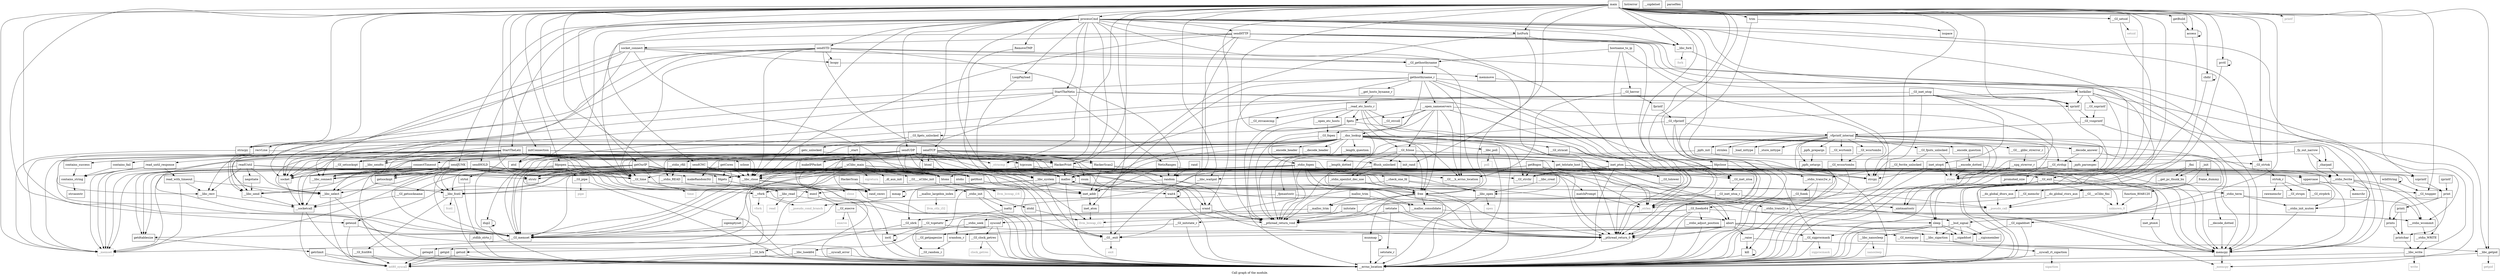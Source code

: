 digraph "Call graph of the module." {
  label="Call graph of the module.";
  node [shape=record];

  Node_matchPrompt [label="{matchPrompt}"];
  Node_HackerScan2 [label="{HackerScan2}"];
  Node_sendSTD [label="{sendSTD}"];
  Node_htons [label="{htons}"];
  Node_htonl [label="{htonl}"];
  Node___GI_sigprocmask [label="{__GI_sigprocmask}"];
  Node_getdtablesize [label="{getdtablesize}"];
  Node_contains_string [label="{contains_string}"];
  Node___vfork [label="{__vfork}"];
  Node_NetisRanges [label="{NetisRanges}"];
  Node___GI_setsid [label="{__GI_setsid}"];
  Node_StartTheLelz [label="{StartTheLelz}"];
  Node_StartTheNetis [label="{StartTheNetis}"];
  Node_LoopPayload [label="{LoopPayload}"];
  Node_botkiller [label="{botkiller}"];
  Node_RemoveTMP [label="{RemoveTMP}"];
  Node___libc_fcntl [label="{__libc_fcntl}"];
  Node_geteuid [label="{geteuid}"];
  Node_sendUDP [label="{sendUDP}"];
  Node_HackerScan [label="{HackerScan}"];
  Node_csum [label="{csum}"];
  Node_tcpcsum [label="{tcpcsum}"];
  Node_socket_connect [label="{socket_connect}"];
  Node___GI_fcntl64 [label="{__GI_fcntl64}"];
  Node___libc_getpid [label="{__libc_getpid}"];
  Node_getrlimit [label="{getrlimit}"];
  Node_sendCNC [label="{sendCNC}"];
  Node_ioctl [label="{ioctl}"];
  Node_sendTCP [label="{sendTCP}"];
  Node___GI__exit [label="{__GI__exit}"];
  Node_makeIPPacket [label="{makeIPPacket}"];
  Node_sclose [label="{sclose}"];
  Node_get_telstate_host [label="{get_telstate_host}"];
  Node_access [label="{access}"];
  Node_kill [label="{kill}"];
  Node_sendJUNK [label="{sendJUNK}"];
  Node_read_until_response [label="{read_until_response}"];
  Node_chdir [label="{chdir}"];
  Node_contains_fail [label="{contains_fail}"];
  Node___libc_close [label="{__libc_close}"];
  Node_sendHTTP [label="{sendHTTP}"];
  Node___libc_open [label="{__libc_open}"];
  Node_sendHOLD [label="{sendHOLD}"];
  Node___libc_creat [label="{__libc_creat}"];
  Node___libc_waitpid [label="{__libc_waitpid}"];
  Node___GI_pipe [label="{__GI_pipe}"];
  Node_processCmd [label="{processCmd}"];
  Node_initConnection [label="{initConnection}"];
  Node_prctl [label="{prctl}"];
  Node_getOurIP [label="{getOurIP}"];
  Node_getBuild [label="{getBuild}"];
  Node_read_with_timeout [label="{read_with_timeout}"];
  Node_contains_success [label="{contains_success}"];
  Node___libc_select [label="{__libc_select}"];
  Node___GI_time [label="{__GI_time}"];
  Node_dup2 [label="{dup2}"];
  Node___libc_fork [label="{__libc_fork}"];
  Node___libc_read [label="{__libc_read}"];
  Node___decode_dotted [label="{__decode_dotted}"];
  Node___length_dotted [label="{__length_dotted}"];
  Node_hstrerror [label="{hstrerror}"];
  Node___GI_herror [label="{__GI_herror}"];
  Node___GI_inet_ntoa_r [label="{__GI_inet_ntoa_r}"];
  Node___GI_inet_ntoa [label="{__GI_inet_ntoa}"];
  Node_inet_addr [label="{inet_addr}"];
  Node___GI_gethostbyname [label="{__GI_gethostbyname}"];
  Node_gethostbyname_r [label="{gethostbyname_r}"];
  Node___libc_connect [label="{__libc_connect}"];
  Node___GI_getsockname [label="{__GI_getsockname}"];
  Node_getsockopt [label="{getsockopt}"];
  Node___libc_recv [label="{__libc_recv}"];
  Node___libc_send [label="{__libc_send}"];
  Node___libc_sendto [label="{__libc_sendto}"];
  Node___GI_setsockopt [label="{__GI_setsockopt}"];
  Node_socket [label="{socket}"];
  Node___GI_sigaddset [label="{__GI_sigaddset}"];
  Node_sigemptyset [label="{sigemptyset}"];
  Node___bsd_signal [label="{__bsd_signal}"];
  Node___sigismember [label="{__sigismember}"];
  Node___sigaddset [label="{__sigaddset}"];
  Node___sigdelset [label="{__sigdelset}"];
  Node___malloc_largebin_index [label="{__malloc_largebin_index}"];
  Node_malloc [label="{malloc}"];
  Node___malloc_trim [label="{__malloc_trim}"];
  Node___malloc_consolidate [label="{__malloc_consolidate}"];
  Node_free [label="{free}"];
  Node_malloc_trim [label="{malloc_trim}"];
  Node_abort [label="{abort}"];
  Node_rand [label="{rand}"];
  Node_random [label="{random}"];
  Node_setstate [label="{setstate}"];
  Node_initstate [label="{initstate}"];
  Node_srand [label="{srand}"];
  Node_setstate_r [label="{setstate_r}"];
  Node___GI_random_r [label="{__GI_random_r}"];
  Node_srandom_r [label="{srandom_r}"];
  Node___GI_initstate_r [label="{__GI_initstate_r}"];
  Node___libc_system [label="{__libc_system}"];
  Node_atol [label="{atol}"];
  Node_strtol [label="{strtol}"];
  Node__stdlib_strto_l [label="{_stdlib_strto_l}"];
  Node___GI_exit [label="{__GI_exit}"];
  Node_execl [label="{execl}"];
  Node_sleep [label="{sleep}"];
  Node_sysconf [label="{sysconf}"];
  Node___GI___uClibc_fini [label="{__GI___uClibc_fini}"];
  Node___pthread_return_0 [label="{__pthread_return_0}"];
  Node___pthread_return_void [label="{__pthread_return_void}"];
  Node___check_one_fd [label="{__check_one_fd}"];
  Node___GI___uClibc_init [label="{__GI___uClibc_init}"];
  Node___uClibc_main [label="{__uClibc_main}"];
  Node___libc_sigaction [label="{__libc_sigaction}"];
  Node___syscall_error [label="{__syscall_error}"];
  Node_mmap [label="{mmap}"];
  Node_isspace [label="{isspace}"];
  Node___GI_toupper [label="{__GI_toupper}"];
  Node___errno_location [label="{__errno_location}"];
  Node_printf [color="gray50", fontcolor="gray50", label="{printf}"];
  Node___GI_snprintf [label="{__GI_snprintf}"];
  Node_sprintf [label="{sprintf}"];
  Node___GI_vsnprintf [label="{__GI_vsnprintf}"];
  Node__stdio_init [label="{_stdio_init}"];
  Node___stdio_init_mutex [label="{__stdio_init_mutex}"];
  Node__stdio_term [label="{_stdio_term}"];
  Node___stdio_wcommit [label="{__stdio_wcommit}"];
  Node___GI_vfprintf [label="{__GI_vfprintf}"];
  Node__charpad [label="{_charpad}"];
  Node__fp_out_narrow [label="{_fp_out_narrow}"];
  Node__vfprintf_internal [label="{_vfprintf_internal}"];
  Node__ppfs_init [label="{_ppfs_init}"];
  Node__ppfs_prepargs [label="{_ppfs_prepargs}"];
  Node__ppfs_setargs [label="{_ppfs_setargs}"];
  Node__promoted_size [label="{_promoted_size}"];
  Node__ppfs_parsespec [label="{_ppfs_parsespec}"];
  Node___GI_fputs_unlocked [label="{__GI_fputs_unlocked}"];
  Node___GI_fwrite_unlocked [label="{__GI_fwrite_unlocked}"];
  Node_memcpy [label="{memcpy}"];
  Node___GI_memset [label="{__GI_memset}"];
  Node___GI_strchr [label="{__GI_strchr}"];
  Node_strcpy [label="{strcpy}"];
  Node_strlen [color="gray50", fontcolor="gray50", label="{strlen}"];
  Node_strncpy [label="{strncpy}"];
  Node_strnlen [label="{strnlen}"];
  Node_strstr [label="{strstr}"];
  Node___GI___glibc_strerror_r [label="{__GI___glibc_strerror_r}"];
  Node___xpg_strerror_r [label="{__xpg_strerror_r}"];
  Node_bcopy [label="{bcopy}"];
  Node_strcasestr [label="{strcasestr}"];
  Node___GI_strtok [label="{__GI_strtok}"];
  Node_isatty [label="{isatty}"];
  Node___GI_tcgetattr [label="{__GI_tcgetattr}"];
  Node_ntohs [label="{ntohs}"];
  Node_ntohl [label="{ntohl}"];
  Node___decode_answer [label="{__decode_answer}"];
  Node___open_etc_hosts [label="{__open_etc_hosts}"];
  Node___read_etc_hosts_r [label="{__read_etc_hosts_r}"];
  Node___libc_lseek64 [label="{__libc_lseek64}"];
  Node___GI_tolower [label="{__GI_tolower}"];
  Node_getc_unlocked [label="{getc_unlocked}"];
  Node___GI_strcasecmp [label="{__GI_strcasecmp}"];
  Node___encode_dotted [label="{__encode_dotted}"];
  Node___stdio_READ [label="{__stdio_READ}"];
  Node___stdio_rfill [label="{__stdio_rfill}"];
  Node___stdio_trans2r_o [label="{__stdio_trans2r_o}"];
  Node___do_global_ctors_aux [label="{__do_global_ctors_aux}"];
  Node__fini [label="{_fini}"];
  Node_llvm_ctlz_i32 [color="gray50", fontcolor="gray50", label="{llvm_ctlz_i32}"];
  Node_llvm_bswap_i32 [color="gray50", fontcolor="gray50", label="{llvm_bswap_i32}"];
  Node__strlen [color="gray50", fontcolor="gray50", label="{_strlen}"];
  Node__memset [color="gray50", fontcolor="gray50", label="{_memset}"];
  Node__memcpy [color="gray50", fontcolor="gray50", label="{_memcpy}"];
  Node__strncmp [color="gray50", fontcolor="gray50", label="{_strncmp}"];
  Node_llvm_bswap_i16 [color="gray50", fontcolor="gray50", label="{llvm_bswap_i16}"];
  Node_unknown_0 [color="gray50", fontcolor="gray50", label="{unknown_0}"];
  Node_vfork [color="gray50", fontcolor="gray50", label="{vfork}"];
  Node_fcntl [color="gray50", fontcolor="gray50", label="{fcntl}"];
  Node_int80_syscall [color="gray50", fontcolor="gray50", label="{int80_syscall}"];
  Node_exit [color="gray50", fontcolor="gray50", label="{exit}"];
  Node_close [color="gray50", fontcolor="gray50", label="{close}"];
  Node_fork [color="gray50", fontcolor="gray50", label="{fork}"];
  Node_getpid [color="gray50", fontcolor="gray50", label="{getpid}"];
  Node_open [color="gray50", fontcolor="gray50", label="{open}"];
  Node_pipe [color="gray50", fontcolor="gray50", label="{pipe}"];
  Node_read [color="gray50", fontcolor="gray50", label="{read}"];
  Node_setsid [color="gray50", fontcolor="gray50", label="{setsid}"];
  Node_sigprocmask [color="gray50", fontcolor="gray50", label="{sigprocmask}"];
  Node_time [color="gray50", fontcolor="gray50", label="{time}"];
  Node_write [color="gray50", fontcolor="gray50", label="{write}"];
  Node_sigreturn [color="gray50", fontcolor="gray50", label="{sigreturn}"];
  Node_sigaction [color="gray50", fontcolor="gray50", label="{sigaction}"];
  Node_clock_getres [color="gray50", fontcolor="gray50", label="{clock_getres}"];
  Node_execve [color="gray50", fontcolor="gray50", label="{execve}"];
  Node_nanosleep [color="gray50", fontcolor="gray50", label="{nanosleep}"];
  Node_poll [color="gray50", fontcolor="gray50", label="{poll}"];
  Node___socketcall [label="{__socketcall}"];
  Node___syscall_rt_sigaction [label="{__syscall_rt_sigaction}"];
  Node___GI_clock_getres [label="{__GI_clock_getres}"];
  Node___GI_execve [label="{__GI_execve}"];
  Node_getegid [label="{getegid}"];
  Node_getgid [label="{getgid}"];
  Node___GI_getpagesize [label="{__GI_getpagesize}"];
  Node_getuid [label="{getuid}"];
  Node_munmap [label="{munmap}"];
  Node___libc_nanosleep [label="{__libc_nanosleep}"];
  Node___GI_sbrk [label="{__GI_sbrk}"];
  Node_wait4 [label="{wait4}"];
  Node___GI___h_errno_location [label="{__GI___h_errno_location}"];
  Node___GI_wcrtomb [label="{__GI_wcrtomb}"];
  Node___GI_wcsrtombs [label="{__GI_wcsrtombs}"];
  Node___GI_wcsnrtombs [label="{__GI_wcsnrtombs}"];
  Node_fprintf [label="{fprintf}"];
  Node___stdio_WRITE [label="{__stdio_WRITE}"];
  Node___stdio_fwrite [label="{__stdio_fwrite}"];
  Node___stdio_trans2w_o [label="{__stdio_trans2w_o}"];
  Node__load_inttype [label="{_load_inttype}"];
  Node__store_inttype [label="{_store_inttype}"];
  Node__uintmaxtostr [label="{_uintmaxtostr}"];
  Node__fpmaxtostr [label="{_fpmaxtostr}"];
  Node___GI_memchr [label="{__GI_memchr}"];
  Node_memmove [label="{memmove}"];
  Node___GI_mempcpy [label="{__GI_mempcpy}"];
  Node_memrchr [label="{memrchr}"];
  Node_strtok_r [label="{strtok_r}"];
  Node___GI_strpbrk [label="{__GI_strpbrk}"];
  Node_inet_aton [label="{inet_aton}"];
  Node___dns_lookup [label="{__dns_lookup}"];
  Node___open_nameservers [label="{__open_nameservers}"];
  Node___get_hosts_byname_r [label="{__get_hosts_byname_r}"];
  Node___raise [label="{__raise}"];
  Node__dl_aux_init [label="{_dl_aux_init}"];
  Node___GI_brk [label="{__GI_brk}"];
  Node___libc_poll [label="{__libc_poll}"];
  Node___GI_fclose [label="{__GI_fclose}"];
  Node___GI_fopen [label="{__GI_fopen}"];
  Node___GI_fseek [label="{__GI_fseek}"];
  Node___GI_fseeko64 [label="{__GI_fseeko64}"];
  Node___stdio_adjust_position [label="{__stdio_adjust_position}"];
  Node__stdio_fopen [label="{_stdio_fopen}"];
  Node___stdio_seek [label="{__stdio_seek}"];
  Node_fgets [label="{fgets}"];
  Node__stdio_openlist_dec_use [label="{_stdio_openlist_dec_use}"];
  Node_fflush_unlocked [label="{fflush_unlocked}"];
  Node___GI_fgets_unlocked [label="{__GI_fgets_unlocked}"];
  Node___GI_strcoll [label="{__GI_strcoll}"];
  Node___GI_strncat [label="{__GI_strncat}"];
  Node_rawmemchr [label="{rawmemchr}"];
  Node___GI_strspn [label="{__GI_strspn}"];
  Node___GI_strdup [label="{__GI_strdup}"];
  Node_inet_pton4 [label="{inet_pton4}"];
  Node_inet_pton [label="{inet_pton}"];
  Node_inet_ntop4 [label="{inet_ntop4}"];
  Node___GI_inet_ntop [label="{__GI_inet_ntop}"];
  Node___encode_header [label="{__encode_header}"];
  Node___decode_header [label="{__decode_header}"];
  Node___encode_question [label="{__encode_question}"];
  Node___length_question [label="{__length_question}"];
  Node_main [label="{main}"];
  Node___libc_write [label="{__libc_write}"];
  Node___pseudo_call [color="gray50", fontcolor="gray50", label="{__pseudo_call}"];
  Node___pseudo_cond_branch [color="gray50", fontcolor="gray50", label="{__pseudo_cond_branch}"];
  Node__init [label="{_init}"];
  Node___get_pc_thunk_bx [label="{__get_pc_thunk_bx}"];
  Node___do_global_dtors_aux [label="{__do_global_dtors_aux}"];
  Node_frame_dummy [label="{frame_dummy}"];
  Node_function_8048120 [label="{function_8048120}"];
  Node__start [label="{_start}"];
  Node_init_rand [label="{init_rand}"];
  Node_rand_cmwc [label="{rand_cmwc}"];
  Node_trim [label="{trim}"];
  Node_printchar [label="{printchar}"];
  Node_prints [label="{prints}"];
  Node_readUntil [label="{readUntil}"];
  Node_printi [label="{printi}"];
  Node_print [label="{print}"];
  Node_zprintf [label="{zprintf}"];
  Node_szprintf [label="{szprintf}"];
  Node_HackerPrint [label="{HackerPrint}"];
  Node_fdpopen [label="{fdpopen}"];
  Node_fdpclose [label="{fdpclose}"];
  Node_fdgets [label="{fdgets}"];
  Node_parseHex [label="{parseHex}"];
  Node_wildString [label="{wildString}"];
  Node_getHost [label="{getHost}"];
  Node_uppercase [label="{uppercase}"];
  Node_getBogos [label="{getBogos}"];
  Node_getCores [label="{getCores}"];
  Node_makeRandomStr [label="{makeRandomStr}"];
  Node_recvLine [label="{recvLine}"];
  Node_hostname_to_ip [label="{hostname_to_ip}"];
  Node_connectTimeout [label="{connectTimeout}"];
  Node_listFork [label="{listFork}"];
  Node_negotiate [label="{negotiate}"];
  Node_matchPrompt -> Node__strlen;
  Node_HackerScan2 -> Node_inet_addr;
  Node_HackerScan2 -> Node_random;
  Node_HackerScan2 -> Node_szprintf;
  Node_sendSTD -> Node___GI__exit;
  Node_sendSTD -> Node___libc_close;
  Node_sendSTD -> Node___GI_time;
  Node_sendSTD -> Node___GI_gethostbyname;
  Node_sendSTD -> Node___libc_connect;
  Node_sendSTD -> Node___libc_send;
  Node_sendSTD -> Node_socket;
  Node_sendSTD -> Node_random;
  Node_sendSTD -> Node_memcpy;
  Node_sendSTD -> Node_bcopy;
  Node_htons -> Node_llvm_bswap_i16;
  Node_htonl -> Node_llvm_bswap_i32;
  Node___GI_sigprocmask -> Node___errno_location;
  Node___GI_sigprocmask -> Node_sigprocmask;
  Node_getdtablesize -> Node_getrlimit;
  Node_contains_string -> Node_strcasestr;
  Node___vfork -> Node_vfork;
  Node___vfork -> Node___pseudo_cond_branch;
  Node_NetisRanges -> Node_inet_addr;
  Node_NetisRanges -> Node_random;
  Node_NetisRanges -> Node_szprintf;
  Node___GI_setsid -> Node___errno_location;
  Node___GI_setsid -> Node_setsid;
  Node_StartTheLelz -> Node_HackerScan2;
  Node_StartTheLelz -> Node_htons;
  Node_StartTheLelz -> Node___libc_fcntl;
  Node_StartTheLelz -> Node_sclose;
  Node_StartTheLelz -> Node_get_telstate_host;
  Node_StartTheLelz -> Node_read_until_response;
  Node_StartTheLelz -> Node_contains_fail;
  Node_StartTheLelz -> Node_contains_success;
  Node_StartTheLelz -> Node___libc_select;
  Node_StartTheLelz -> Node___GI_time;
  Node_StartTheLelz -> Node___libc_connect;
  Node_StartTheLelz -> Node_getsockopt;
  Node_StartTheLelz -> Node___libc_send;
  Node_StartTheLelz -> Node_socket;
  Node_StartTheLelz -> Node_malloc;
  Node_StartTheLelz -> Node_srand;
  Node_StartTheLelz -> Node___errno_location;
  Node_StartTheLelz -> Node___GI_memset;
  Node_StartTheLelz -> Node__strlen;
  Node_StartTheLelz -> Node__memset;
  Node_StartTheLelz -> Node_rand_cmwc;
  Node_StartTheLelz -> Node_HackerPrint;
  Node_StartTheNetis -> Node_htons;
  Node_StartTheNetis -> Node_NetisRanges;
  Node_StartTheNetis -> Node___libc_sendto;
  Node_StartTheNetis -> Node_socket;
  Node_StartTheNetis -> Node_sprintf;
  Node_StartTheNetis -> Node__strlen;
  Node_LoopPayload -> Node___libc_system;
  Node_botkiller -> Node___libc_system;
  Node_botkiller -> Node_sleep;
  Node_botkiller -> Node___GI_snprintf;
  Node_botkiller -> Node_sprintf;
  Node_botkiller -> Node_memcpy;
  Node_botkiller -> Node___GI_memset;
  Node_botkiller -> Node__memcpy;
  Node_RemoveTMP -> Node___libc_system;
  Node___libc_fcntl -> Node___GI_fcntl64;
  Node___libc_fcntl -> Node___errno_location;
  Node___libc_fcntl -> Node_fcntl;
  Node_geteuid -> Node___errno_location;
  Node_geteuid -> Node_int80_syscall;
  Node_sendUDP -> Node_HackerScan2;
  Node_sendUDP -> Node_htons;
  Node_sendUDP -> Node_htonl;
  Node_sendUDP -> Node_csum;
  Node_sendUDP -> Node_makeIPPacket;
  Node_sendUDP -> Node___GI_time;
  Node_sendUDP -> Node___libc_sendto;
  Node_sendUDP -> Node___GI_setsockopt;
  Node_sendUDP -> Node_socket;
  Node_sendUDP -> Node_malloc;
  Node_sendUDP -> Node_random;
  Node_sendUDP -> Node_srand;
  Node_sendUDP -> Node__memset;
  Node_sendUDP -> Node_init_rand;
  Node_sendUDP -> Node_rand_cmwc;
  Node_sendUDP -> Node_HackerPrint;
  Node_sendUDP -> Node_getHost;
  Node_sendUDP -> Node_makeRandomStr;
  Node_HackerScan -> Node_ntohl;
  Node_HackerScan -> Node_rand_cmwc;
  Node_tcpcsum -> Node_htons;
  Node_tcpcsum -> Node_csum;
  Node_tcpcsum -> Node_malloc;
  Node_tcpcsum -> Node_free;
  Node_socket_connect -> Node_htons;
  Node_socket_connect -> Node___GI_gethostbyname;
  Node_socket_connect -> Node___libc_connect;
  Node_socket_connect -> Node___GI_setsockopt;
  Node_socket_connect -> Node_socket;
  Node_socket_connect -> Node_bcopy;
  Node___GI_fcntl64 -> Node___errno_location;
  Node___GI_fcntl64 -> Node_int80_syscall;
  Node___libc_getpid -> Node___errno_location;
  Node___libc_getpid -> Node_getpid;
  Node_getrlimit -> Node___errno_location;
  Node_getrlimit -> Node_int80_syscall;
  Node_sendCNC -> Node_htons;
  Node_sendCNC -> Node___libc_close;
  Node_sendCNC -> Node___GI_time;
  Node_sendCNC -> Node_inet_addr;
  Node_sendCNC -> Node___libc_connect;
  Node_sendCNC -> Node_socket;
  Node_sendCNC -> Node_sleep;
  Node_ioctl -> Node_ioctl;
  Node_ioctl -> Node___errno_location;
  Node_sendTCP -> Node_HackerScan2;
  Node_sendTCP -> Node_htons;
  Node_sendTCP -> Node_htonl;
  Node_sendTCP -> Node_csum;
  Node_sendTCP -> Node_tcpcsum;
  Node_sendTCP -> Node_makeIPPacket;
  Node_sendTCP -> Node___GI_time;
  Node_sendTCP -> Node___libc_sendto;
  Node_sendTCP -> Node___GI_setsockopt;
  Node_sendTCP -> Node_socket;
  Node_sendTCP -> Node___GI_strtok;
  Node_sendTCP -> Node__strncmp;
  Node_sendTCP -> Node_rand_cmwc;
  Node_sendTCP -> Node_HackerPrint;
  Node_sendTCP -> Node_getHost;
  Node___GI__exit -> Node_exit;
  Node_makeIPPacket -> Node_rand_cmwc;
  Node_sclose -> Node___libc_close;
  Node_get_telstate_host -> Node___GI_inet_ntoa;
  Node_access -> Node_access;
  Node_access -> Node___errno_location;
  Node_kill -> Node_kill;
  Node_kill -> Node___errno_location;
  Node_sendJUNK -> Node_htons;
  Node_sendJUNK -> Node_getdtablesize;
  Node_sendJUNK -> Node___libc_fcntl;
  Node_sendJUNK -> Node___libc_close;
  Node_sendJUNK -> Node___libc_select;
  Node_sendJUNK -> Node___GI_time;
  Node_sendJUNK -> Node___libc_connect;
  Node_sendJUNK -> Node_getsockopt;
  Node_sendJUNK -> Node___libc_send;
  Node_sendJUNK -> Node_socket;
  Node_sendJUNK -> Node_malloc;
  Node_sendJUNK -> Node___errno_location;
  Node_sendJUNK -> Node___GI_memset;
  Node_sendJUNK -> Node__memset;
  Node_sendJUNK -> Node_getHost;
  Node_sendJUNK -> Node_makeRandomStr;
  Node_read_until_response -> Node_contains_string;
  Node_read_until_response -> Node_read_with_timeout;
  Node_read_until_response -> Node__memset;
  Node_chdir -> Node_chdir;
  Node_chdir -> Node___errno_location;
  Node_contains_fail -> Node_contains_string;
  Node___libc_close -> Node___errno_location;
  Node___libc_close -> Node_close;
  Node_sendHTTP -> Node_socket_connect;
  Node_sendHTTP -> Node___GI__exit;
  Node_sendHTTP -> Node___libc_close;
  Node_sendHTTP -> Node___GI_time;
  Node_sendHTTP -> Node___libc_fork;
  Node_sendHTTP -> Node_random;
  Node_sendHTTP -> Node_sprintf;
  Node_sendHTTP -> Node_memcpy;
  Node_sendHTTP -> Node__strlen;
  Node_sendHTTP -> Node___libc_write;
  Node___libc_open -> Node___errno_location;
  Node___libc_open -> Node_open;
  Node_sendHOLD -> Node_htons;
  Node_sendHOLD -> Node_getdtablesize;
  Node_sendHOLD -> Node___libc_fcntl;
  Node_sendHOLD -> Node___libc_close;
  Node_sendHOLD -> Node___libc_select;
  Node_sendHOLD -> Node___GI_time;
  Node_sendHOLD -> Node___libc_connect;
  Node_sendHOLD -> Node_getsockopt;
  Node_sendHOLD -> Node_socket;
  Node_sendHOLD -> Node_malloc;
  Node_sendHOLD -> Node___errno_location;
  Node_sendHOLD -> Node___GI_memset;
  Node_sendHOLD -> Node__memset;
  Node_sendHOLD -> Node_getHost;
  Node___libc_creat -> Node___libc_open;
  Node___libc_waitpid -> Node_wait4;
  Node___GI_pipe -> Node___errno_location;
  Node___GI_pipe -> Node_pipe;
  Node_processCmd -> Node_sendSTD;
  Node_processCmd -> Node_StartTheLelz;
  Node_processCmd -> Node_StartTheNetis;
  Node_processCmd -> Node_LoopPayload;
  Node_processCmd -> Node_botkiller;
  Node_processCmd -> Node_RemoveTMP;
  Node_processCmd -> Node_sendUDP;
  Node_processCmd -> Node___libc_getpid;
  Node_processCmd -> Node_sendCNC;
  Node_processCmd -> Node_sendTCP;
  Node_processCmd -> Node___GI__exit;
  Node_processCmd -> Node_kill;
  Node_processCmd -> Node_sendJUNK;
  Node_processCmd -> Node___libc_close;
  Node_processCmd -> Node_sendHTTP;
  Node_processCmd -> Node_sendHOLD;
  Node_processCmd -> Node___libc_fork;
  Node_processCmd -> Node___GI_inet_ntoa;
  Node_processCmd -> Node_atol;
  Node_processCmd -> Node___GI_exit;
  Node_processCmd -> Node___GI_strchr;
  Node_processCmd -> Node___GI_strtok;
  Node_processCmd -> Node__strncmp;
  Node_processCmd -> Node_HackerPrint;
  Node_processCmd -> Node_listFork;
  Node_initConnection -> Node___libc_close;
  Node_initConnection -> Node_socket;
  Node_initConnection -> Node_atol;
  Node_initConnection -> Node___GI_memset;
  Node_initConnection -> Node___GI_strchr;
  Node_initConnection -> Node_strcpy;
  Node_initConnection -> Node_connectTimeout;
  Node_prctl -> Node_prctl;
  Node_prctl -> Node___errno_location;
  Node_getOurIP -> Node_htons;
  Node_getOurIP -> Node_ioctl;
  Node_getOurIP -> Node___libc_close;
  Node_getOurIP -> Node___libc_open;
  Node_getOurIP -> Node_inet_addr;
  Node_getOurIP -> Node___libc_connect;
  Node_getOurIP -> Node___GI_getsockname;
  Node_getOurIP -> Node_socket;
  Node_getOurIP -> Node___GI_memset;
  Node_getOurIP -> Node_strcpy;
  Node_getOurIP -> Node_strstr;
  Node_getOurIP -> Node_fdgets;
  Node_getBuild -> Node_access;
  Node_read_with_timeout -> Node___libc_select;
  Node_read_with_timeout -> Node___libc_recv;
  Node_read_with_timeout -> Node__memset;
  Node_contains_success -> Node_contains_string;
  Node___libc_select -> Node___errno_location;
  Node___libc_select -> Node_int80_syscall;
  Node___GI_time -> Node___errno_location;
  Node___GI_time -> Node_time;
  Node_dup2 -> Node_dup2;
  Node_dup2 -> Node___errno_location;
  Node___libc_fork -> Node___errno_location;
  Node___libc_fork -> Node_fork;
  Node___libc_read -> Node___errno_location;
  Node___libc_read -> Node_read;
  Node___decode_dotted -> Node_memcpy;
  Node___GI_herror -> Node___GI___h_errno_location;
  Node___GI_herror -> Node_fprintf;
  Node___GI_inet_ntoa_r -> Node_llvm_bswap_i32;
  Node___GI_inet_ntoa_r -> Node__uintmaxtostr;
  Node___GI_inet_ntoa -> Node___GI_inet_ntoa_r;
  Node_inet_addr -> Node_inet_aton;
  Node___GI_gethostbyname -> Node_gethostbyname_r;
  Node___GI_gethostbyname -> Node___GI___h_errno_location;
  Node_gethostbyname_r -> Node_free;
  Node_gethostbyname_r -> Node___pthread_return_0;
  Node_gethostbyname_r -> Node___pthread_return_void;
  Node_gethostbyname_r -> Node___errno_location;
  Node_gethostbyname_r -> Node_memcpy;
  Node_gethostbyname_r -> Node_strncpy;
  Node_gethostbyname_r -> Node_inet_aton;
  Node_gethostbyname_r -> Node___dns_lookup;
  Node_gethostbyname_r -> Node___open_nameservers;
  Node_gethostbyname_r -> Node___get_hosts_byname_r;
  Node___libc_connect -> Node___socketcall;
  Node___GI_getsockname -> Node___socketcall;
  Node_getsockopt -> Node___socketcall;
  Node___libc_recv -> Node___socketcall;
  Node___libc_send -> Node___socketcall;
  Node___libc_sendto -> Node___socketcall;
  Node___GI_setsockopt -> Node___socketcall;
  Node_socket -> Node___socketcall;
  Node___GI_sigaddset -> Node___sigaddset;
  Node___GI_sigaddset -> Node___errno_location;
  Node_sigemptyset -> Node___GI_memset;
  Node___bsd_signal -> Node___sigismember;
  Node___bsd_signal -> Node___sigaddset;
  Node___bsd_signal -> Node___libc_sigaction;
  Node___bsd_signal -> Node___errno_location;
  Node___malloc_largebin_index -> Node_llvm_ctlz_i32;
  Node_malloc -> Node___malloc_largebin_index;
  Node_malloc -> Node_malloc;
  Node_malloc -> Node___malloc_consolidate;
  Node_malloc -> Node_free;
  Node_malloc -> Node___pthread_return_0;
  Node_malloc -> Node___pthread_return_void;
  Node_malloc -> Node_mmap;
  Node_malloc -> Node___errno_location;
  Node_malloc -> Node___GI_sbrk;
  Node___malloc_trim -> Node___GI_sbrk;
  Node___malloc_consolidate -> Node_abort;
  Node___malloc_consolidate -> Node_sysconf;
  Node_free -> Node___malloc_trim;
  Node_free -> Node___malloc_consolidate;
  Node_free -> Node_abort;
  Node_free -> Node___pthread_return_0;
  Node_free -> Node___pthread_return_void;
  Node_free -> Node_munmap;
  Node_malloc_trim -> Node___malloc_trim;
  Node_malloc_trim -> Node___malloc_consolidate;
  Node_abort -> Node___GI_sigprocmask;
  Node_abort -> Node___GI__exit;
  Node_abort -> Node___sigaddset;
  Node_abort -> Node___pthread_return_0;
  Node_abort -> Node___libc_sigaction;
  Node_abort -> Node___GI_memset;
  Node_abort -> Node___raise;
  Node_rand -> Node_random;
  Node_random -> Node___GI_random_r;
  Node_random -> Node___pthread_return_0;
  Node_random -> Node___pthread_return_void;
  Node_setstate -> Node_setstate_r;
  Node_setstate -> Node___pthread_return_0;
  Node_setstate -> Node___pthread_return_void;
  Node_initstate -> Node___GI_initstate_r;
  Node_initstate -> Node___pthread_return_0;
  Node_initstate -> Node___pthread_return_void;
  Node_srand -> Node_srandom_r;
  Node_srand -> Node___pthread_return_0;
  Node_srand -> Node___pthread_return_void;
  Node_setstate_r -> Node___errno_location;
  Node_srandom_r -> Node___GI_random_r;
  Node___GI_initstate_r -> Node_srandom_r;
  Node___GI_initstate_r -> Node___errno_location;
  Node___libc_system -> Node___vfork;
  Node___libc_system -> Node___GI__exit;
  Node___libc_system -> Node___bsd_signal;
  Node___libc_system -> Node_execl;
  Node___libc_system -> Node_wait4;
  Node_atol -> Node_strtol;
  Node_strtol -> Node__stdlib_strto_l;
  Node__stdlib_strto_l -> Node___errno_location;
  Node___GI_exit -> Node___GI__exit;
  Node___GI_exit -> Node___GI___uClibc_fini;
  Node___GI_exit -> Node___pthread_return_0;
  Node___GI_exit -> Node___pthread_return_void;
  Node___GI_exit -> Node__stdio_term;
  Node___GI_exit -> Node_unknown_0;
  Node_execl -> Node___GI_execve;
  Node_sleep -> Node___GI_sigprocmask;
  Node_sleep -> Node___sigismember;
  Node_sleep -> Node___sigaddset;
  Node_sleep -> Node___libc_sigaction;
  Node_sleep -> Node___errno_location;
  Node_sleep -> Node___libc_nanosleep;
  Node_sysconf -> Node_getdtablesize;
  Node_sysconf -> Node___errno_location;
  Node_sysconf -> Node___GI_clock_getres;
  Node_sysconf -> Node___GI_getpagesize;
  Node___GI___uClibc_fini -> Node_unknown_0;
  Node___GI___uClibc_fini -> Node___pseudo_call;
  Node___check_one_fd -> Node___libc_fcntl;
  Node___check_one_fd -> Node___libc_open;
  Node___check_one_fd -> Node_abort;
  Node___GI___uClibc_init -> Node__stdio_init;
  Node___uClibc_main -> Node_geteuid;
  Node___uClibc_main -> Node___GI_exit;
  Node___uClibc_main -> Node___check_one_fd;
  Node___uClibc_main -> Node___GI___uClibc_init;
  Node___uClibc_main -> Node___errno_location;
  Node___uClibc_main -> Node_memcpy;
  Node___uClibc_main -> Node___GI_memset;
  Node___uClibc_main -> Node_sigreturn;
  Node___uClibc_main -> Node_getegid;
  Node___uClibc_main -> Node_getgid;
  Node___uClibc_main -> Node_getuid;
  Node___uClibc_main -> Node___GI___h_errno_location;
  Node___uClibc_main -> Node__dl_aux_init;
  Node___uClibc_main -> Node___pseudo_call;
  Node___libc_sigaction -> Node_memcpy;
  Node___libc_sigaction -> Node___syscall_rt_sigaction;
  Node___syscall_error -> Node___errno_location;
  Node_mmap -> Node_mmap;
  Node_mmap -> Node___pseudo_cond_branch;
  Node___GI_snprintf -> Node___GI_vsnprintf;
  Node_sprintf -> Node___GI_vsnprintf;
  Node___GI_vsnprintf -> Node___stdio_init_mutex;
  Node___GI_vsnprintf -> Node__vfprintf_internal;
  Node__stdio_init -> Node___errno_location;
  Node__stdio_init -> Node_isatty;
  Node___stdio_init_mutex -> Node_memcpy;
  Node__stdio_term -> Node___pthread_return_0;
  Node__stdio_term -> Node___stdio_init_mutex;
  Node__stdio_term -> Node___stdio_wcommit;
  Node___stdio_wcommit -> Node___stdio_WRITE;
  Node___GI_vfprintf -> Node___pthread_return_0;
  Node___GI_vfprintf -> Node___pthread_return_void;
  Node___GI_vfprintf -> Node__vfprintf_internal;
  Node___GI_vfprintf -> Node___stdio_trans2w_o;
  Node__charpad -> Node___stdio_fwrite;
  Node__fp_out_narrow -> Node__charpad;
  Node__fp_out_narrow -> Node_strlen;
  Node__fp_out_narrow -> Node___stdio_fwrite;
  Node__vfprintf_internal -> Node___errno_location;
  Node__vfprintf_internal -> Node__charpad;
  Node__vfprintf_internal -> Node__ppfs_init;
  Node__vfprintf_internal -> Node__ppfs_prepargs;
  Node__vfprintf_internal -> Node__ppfs_setargs;
  Node__vfprintf_internal -> Node__ppfs_parsespec;
  Node__vfprintf_internal -> Node___GI_fputs_unlocked;
  Node__vfprintf_internal -> Node_strlen;
  Node__vfprintf_internal -> Node_strnlen;
  Node__vfprintf_internal -> Node___GI___glibc_strerror_r;
  Node__vfprintf_internal -> Node___GI_wcrtomb;
  Node__vfprintf_internal -> Node___GI_wcsrtombs;
  Node__vfprintf_internal -> Node___stdio_fwrite;
  Node__vfprintf_internal -> Node__load_inttype;
  Node__vfprintf_internal -> Node__store_inttype;
  Node__vfprintf_internal -> Node__uintmaxtostr;
  Node__vfprintf_internal -> Node__fpmaxtostr;
  Node__ppfs_init -> Node__ppfs_parsespec;
  Node__ppfs_init -> Node___GI_memset;
  Node__ppfs_prepargs -> Node__ppfs_setargs;
  Node__ppfs_parsespec -> Node__promoted_size;
  Node__ppfs_parsespec -> Node_memcpy;
  Node___GI_fputs_unlocked -> Node___GI_fwrite_unlocked;
  Node___GI_fputs_unlocked -> Node_strlen;
  Node___GI_fwrite_unlocked -> Node___errno_location;
  Node___GI_fwrite_unlocked -> Node___stdio_fwrite;
  Node___GI_fwrite_unlocked -> Node___stdio_trans2w_o;
  Node_memcpy -> Node__memcpy;
  Node___GI_memset -> Node__memset;
  Node_strncpy -> Node__memset;
  Node___GI___glibc_strerror_r -> Node___xpg_strerror_r;
  Node___xpg_strerror_r -> Node___errno_location;
  Node___xpg_strerror_r -> Node_memcpy;
  Node___xpg_strerror_r -> Node_strlen;
  Node___xpg_strerror_r -> Node__uintmaxtostr;
  Node_bcopy -> Node_memmove;
  Node___GI_strtok -> Node_strtok_r;
  Node_isatty -> Node___GI_tcgetattr;
  Node___GI_tcgetattr -> Node_ioctl;
  Node___GI_tcgetattr -> Node___GI_memset;
  Node___GI_tcgetattr -> Node___GI_mempcpy;
  Node_ntohs -> Node_llvm_bswap_i16;
  Node_ntohl -> Node_llvm_bswap_i32;
  Node___decode_answer -> Node___decode_dotted;
  Node___decode_answer -> Node___GI_strdup;
  Node___open_etc_hosts -> Node___GI_fopen;
  Node___read_etc_hosts_r -> Node___errno_location;
  Node___read_etc_hosts_r -> Node___GI_strchr;
  Node___read_etc_hosts_r -> Node___open_etc_hosts;
  Node___read_etc_hosts_r -> Node___GI_strcasecmp;
  Node___read_etc_hosts_r -> Node___GI_fclose;
  Node___read_etc_hosts_r -> Node_fgets;
  Node___read_etc_hosts_r -> Node___GI_strcoll;
  Node___read_etc_hosts_r -> Node_inet_pton;
  Node___libc_lseek64 -> Node___errno_location;
  Node___libc_lseek64 -> Node_int80_syscall;
  Node_getc_unlocked -> Node___stdio_READ;
  Node_getc_unlocked -> Node___stdio_rfill;
  Node_getc_unlocked -> Node___stdio_trans2r_o;
  Node_getc_unlocked -> Node_fflush_unlocked;
  Node___encode_dotted -> Node_memcpy;
  Node___encode_dotted -> Node___GI_strchr;
  Node___encode_dotted -> Node_strlen;
  Node___stdio_READ -> Node___libc_read;
  Node___stdio_rfill -> Node___stdio_READ;
  Node___stdio_trans2r_o -> Node___errno_location;
  Node___stdio_trans2r_o -> Node___stdio_wcommit;
  Node___do_global_ctors_aux -> Node___pseudo_call;
  Node__fini -> Node___get_pc_thunk_bx;
  Node__fini -> Node___do_global_dtors_aux;
  Node___socketcall -> Node___errno_location;
  Node___socketcall -> Node_int80_syscall;
  Node___syscall_rt_sigaction -> Node___errno_location;
  Node___syscall_rt_sigaction -> Node_sigaction;
  Node___GI_clock_getres -> Node___errno_location;
  Node___GI_clock_getres -> Node_clock_getres;
  Node___GI_execve -> Node___errno_location;
  Node___GI_execve -> Node_execve;
  Node_getegid -> Node___errno_location;
  Node_getegid -> Node_int80_syscall;
  Node_getgid -> Node___errno_location;
  Node_getgid -> Node_int80_syscall;
  Node_getuid -> Node___errno_location;
  Node_getuid -> Node_int80_syscall;
  Node_munmap -> Node___errno_location;
  Node_munmap -> Node_munmap;
  Node___libc_nanosleep -> Node___errno_location;
  Node___libc_nanosleep -> Node_nanosleep;
  Node___GI_sbrk -> Node___GI_brk;
  Node_wait4 -> Node___errno_location;
  Node_wait4 -> Node_wait4;
  Node___GI_wcrtomb -> Node___GI_wcsnrtombs;
  Node___GI_wcsrtombs -> Node___GI_wcsnrtombs;
  Node___GI_wcsnrtombs -> Node___errno_location;
  Node_fprintf -> Node___GI_vfprintf;
  Node___stdio_WRITE -> Node___libc_write;
  Node___stdio_fwrite -> Node___stdio_wcommit;
  Node___stdio_fwrite -> Node_memcpy;
  Node___stdio_fwrite -> Node___stdio_WRITE;
  Node___stdio_fwrite -> Node___GI_memchr;
  Node___stdio_fwrite -> Node_memrchr;
  Node___stdio_trans2w_o -> Node___errno_location;
  Node___stdio_trans2w_o -> Node___GI_fseek;
  Node__fpmaxtostr -> Node___GI_memset;
  Node__fpmaxtostr -> Node___pseudo_call;
  Node___GI_memchr -> Node__strlen;
  Node_memmove -> Node__memcpy;
  Node___GI_mempcpy -> Node_memcpy;
  Node_strtok_r -> Node___GI_strpbrk;
  Node_strtok_r -> Node_rawmemchr;
  Node_strtok_r -> Node___GI_strspn;
  Node_inet_aton -> Node_llvm_bswap_i32;
  Node___dns_lookup -> Node___libc_close;
  Node___dns_lookup -> Node_inet_addr;
  Node___dns_lookup -> Node___libc_connect;
  Node___dns_lookup -> Node___libc_recv;
  Node___dns_lookup -> Node___libc_send;
  Node___dns_lookup -> Node_socket;
  Node___dns_lookup -> Node_malloc;
  Node___dns_lookup -> Node_free;
  Node___dns_lookup -> Node___pthread_return_0;
  Node___dns_lookup -> Node___pthread_return_void;
  Node___dns_lookup -> Node___errno_location;
  Node___dns_lookup -> Node_memcpy;
  Node___dns_lookup -> Node___GI_memset;
  Node___dns_lookup -> Node_strlen;
  Node___dns_lookup -> Node_strncpy;
  Node___dns_lookup -> Node___decode_answer;
  Node___dns_lookup -> Node___GI___h_errno_location;
  Node___dns_lookup -> Node___libc_poll;
  Node___dns_lookup -> Node___GI_strncat;
  Node___dns_lookup -> Node_inet_pton;
  Node___dns_lookup -> Node___encode_header;
  Node___dns_lookup -> Node___decode_header;
  Node___dns_lookup -> Node___encode_question;
  Node___dns_lookup -> Node___length_question;
  Node___open_nameservers -> Node_free;
  Node___open_nameservers -> Node___pthread_return_0;
  Node___open_nameservers -> Node___pthread_return_void;
  Node___open_nameservers -> Node___GI___h_errno_location;
  Node___open_nameservers -> Node___GI_fclose;
  Node___open_nameservers -> Node___GI_fopen;
  Node___open_nameservers -> Node_fgets;
  Node___open_nameservers -> Node___GI_strcoll;
  Node___open_nameservers -> Node___GI_strdup;
  Node___get_hosts_byname_r -> Node___read_etc_hosts_r;
  Node___raise -> Node___libc_getpid;
  Node___raise -> Node_kill;
  Node___GI_brk -> Node___errno_location;
  Node___GI_brk -> Node_int80_syscall;
  Node___libc_poll -> Node___errno_location;
  Node___libc_poll -> Node_poll;
  Node___GI_fclose -> Node___libc_close;
  Node___GI_fclose -> Node_free;
  Node___GI_fclose -> Node___pthread_return_0;
  Node___GI_fclose -> Node___pthread_return_void;
  Node___GI_fclose -> Node__stdio_openlist_dec_use;
  Node___GI_fclose -> Node_fflush_unlocked;
  Node___GI_fopen -> Node__stdio_fopen;
  Node___GI_fseek -> Node___GI_fseeko64;
  Node___GI_fseeko64 -> Node___pthread_return_0;
  Node___GI_fseeko64 -> Node___pthread_return_void;
  Node___GI_fseeko64 -> Node___errno_location;
  Node___GI_fseeko64 -> Node___stdio_wcommit;
  Node___GI_fseeko64 -> Node___stdio_adjust_position;
  Node___GI_fseeko64 -> Node___stdio_seek;
  Node___stdio_adjust_position -> Node___errno_location;
  Node__stdio_fopen -> Node___libc_fcntl;
  Node__stdio_fopen -> Node___libc_open;
  Node__stdio_fopen -> Node_malloc;
  Node__stdio_fopen -> Node_free;
  Node__stdio_fopen -> Node___pthread_return_0;
  Node__stdio_fopen -> Node___pthread_return_void;
  Node__stdio_fopen -> Node___errno_location;
  Node__stdio_fopen -> Node___stdio_init_mutex;
  Node__stdio_fopen -> Node_isatty;
  Node___stdio_seek -> Node___libc_lseek64;
  Node_fgets -> Node___pthread_return_0;
  Node_fgets -> Node___pthread_return_void;
  Node_fgets -> Node___GI_fgets_unlocked;
  Node__stdio_openlist_dec_use -> Node_free;
  Node__stdio_openlist_dec_use -> Node___pthread_return_0;
  Node__stdio_openlist_dec_use -> Node___pthread_return_void;
  Node_fflush_unlocked -> Node___pthread_return_0;
  Node_fflush_unlocked -> Node___pthread_return_void;
  Node_fflush_unlocked -> Node___stdio_wcommit;
  Node_fflush_unlocked -> Node__stdio_openlist_dec_use;
  Node___GI_fgets_unlocked -> Node_getc_unlocked;
  Node___GI_strncat -> Node__strlen;
  Node___GI_strdup -> Node_malloc;
  Node___GI_strdup -> Node_memcpy;
  Node___GI_strdup -> Node_strlen;
  Node_inet_pton4 -> Node_memcpy;
  Node_inet_pton -> Node___errno_location;
  Node_inet_pton -> Node_memcpy;
  Node_inet_pton -> Node___GI_memset;
  Node_inet_pton -> Node___GI_strchr;
  Node_inet_pton -> Node___GI_tolower;
  Node_inet_pton -> Node_inet_pton4;
  Node_inet_ntop4 -> Node___errno_location;
  Node_inet_ntop4 -> Node_strcpy;
  Node_inet_ntop4 -> Node_strlen;
  Node___GI_inet_ntop -> Node___errno_location;
  Node___GI_inet_ntop -> Node_sprintf;
  Node___GI_inet_ntop -> Node___GI_memset;
  Node___GI_inet_ntop -> Node_strcpy;
  Node___GI_inet_ntop -> Node_strlen;
  Node___GI_inet_ntop -> Node_inet_ntop4;
  Node___encode_question -> Node___encode_dotted;
  Node___length_question -> Node___length_dotted;
  Node_main -> Node___GI_setsid;
  Node_main -> Node_geteuid;
  Node_main -> Node___libc_getpid;
  Node_main -> Node_access;
  Node_main -> Node_chdir;
  Node_main -> Node___libc_waitpid;
  Node_main -> Node_processCmd;
  Node_main -> Node_initConnection;
  Node_main -> Node_prctl;
  Node_main -> Node_getOurIP;
  Node_main -> Node_getBuild;
  Node_main -> Node___GI_time;
  Node_main -> Node___libc_fork;
  Node_main -> Node___GI_inet_ntoa;
  Node_main -> Node___bsd_signal;
  Node_main -> Node_malloc;
  Node_main -> Node_free;
  Node_main -> Node_srand;
  Node_main -> Node___GI_exit;
  Node_main -> Node_sleep;
  Node_main -> Node___GI_toupper;
  Node_main -> Node_printf;
  Node_main -> Node_sprintf;
  Node_main -> Node___GI_memset;
  Node_main -> Node_strcpy;
  Node_main -> Node_strncpy;
  Node_main -> Node_strstr;
  Node_main -> Node___GI_strtok;
  Node_main -> Node__strlen;
  Node_main -> Node__memset;
  Node_main -> Node__strncmp;
  Node_main -> Node_init_rand;
  Node_main -> Node_trim;
  Node_main -> Node_szprintf;
  Node_main -> Node_HackerPrint;
  Node_main -> Node_fdpopen;
  Node_main -> Node_fdpclose;
  Node_main -> Node_fdgets;
  Node_main -> Node_recvLine;
  Node_main -> Node_listFork;
  Node___libc_write -> Node___errno_location;
  Node___libc_write -> Node_write;
  Node__init -> Node___do_global_ctors_aux;
  Node__init -> Node___get_pc_thunk_bx;
  Node__init -> Node_frame_dummy;
  Node___do_global_dtors_aux -> Node___pseudo_call;
  Node_frame_dummy -> Node_function_8048120;
  Node_function_8048120 -> Node_unknown_0;
  Node__start -> Node___uClibc_main;
  Node_trim -> Node_isspace;
  Node_trim -> Node__strlen;
  Node_printchar -> Node___libc_write;
  Node_prints -> Node_printchar;
  Node_readUntil -> Node_matchPrompt;
  Node_readUntil -> Node___libc_select;
  Node_readUntil -> Node___libc_recv;
  Node_readUntil -> Node_strstr;
  Node_readUntil -> Node__memset;
  Node_readUntil -> Node_negotiate;
  Node_printi -> Node_printchar;
  Node_printi -> Node_prints;
  Node_print -> Node_printchar;
  Node_print -> Node_prints;
  Node_print -> Node_printi;
  Node_zprintf -> Node_print;
  Node_szprintf -> Node_print;
  Node_HackerPrint -> Node___libc_send;
  Node_HackerPrint -> Node_malloc;
  Node_HackerPrint -> Node_free;
  Node_HackerPrint -> Node___GI_memset;
  Node_HackerPrint -> Node__strlen;
  Node_HackerPrint -> Node_print;
  Node_fdpopen -> Node_getdtablesize;
  Node_fdpopen -> Node___vfork;
  Node_fdpopen -> Node___GI__exit;
  Node_fdpopen -> Node___libc_close;
  Node_fdpopen -> Node___GI_pipe;
  Node_fdpopen -> Node_dup2;
  Node_fdpopen -> Node_malloc;
  Node_fdpopen -> Node_execl;
  Node_fdpopen -> Node__memset;
  Node_fdpclose -> Node___GI_sigprocmask;
  Node_fdpclose -> Node___libc_close;
  Node_fdpclose -> Node___libc_waitpid;
  Node_fdpclose -> Node___GI_sigaddset;
  Node_fdpclose -> Node_sigemptyset;
  Node_fdpclose -> Node___errno_location;
  Node_fdgets -> Node___libc_read;
  Node_wildString -> Node___GI_toupper;
  Node_wildString -> Node_wildString;
  Node_getHost -> Node_inet_addr;
  Node_uppercase -> Node___GI_toupper;
  Node_getBogos -> Node___libc_close;
  Node_getBogos -> Node___libc_open;
  Node_getBogos -> Node___GI_memset;
  Node_getBogos -> Node___GI_strchr;
  Node_getBogos -> Node_strcpy;
  Node_getBogos -> Node_strstr;
  Node_getBogos -> Node__strlen;
  Node_getBogos -> Node_fdgets;
  Node_getBogos -> Node_uppercase;
  Node_getCores -> Node___libc_close;
  Node_getCores -> Node___libc_open;
  Node_getCores -> Node___GI_memset;
  Node_getCores -> Node_strstr;
  Node_getCores -> Node_fdgets;
  Node_getCores -> Node_uppercase;
  Node_makeRandomStr -> Node_rand_cmwc;
  Node_recvLine -> Node___libc_select;
  Node_recvLine -> Node___libc_recv;
  Node_recvLine -> Node__memset;
  Node_recvLine -> Node_HackerPrint;
  Node_hostname_to_ip -> Node___GI_herror;
  Node_hostname_to_ip -> Node___GI_inet_ntoa;
  Node_hostname_to_ip -> Node___GI_gethostbyname;
  Node_hostname_to_ip -> Node_strcpy;
  Node_connectTimeout -> Node_htons;
  Node_connectTimeout -> Node___libc_fcntl;
  Node_connectTimeout -> Node___libc_select;
  Node_connectTimeout -> Node___libc_connect;
  Node_connectTimeout -> Node_getsockopt;
  Node_connectTimeout -> Node___errno_location;
  Node_connectTimeout -> Node__memset;
  Node_connectTimeout -> Node_getHost;
  Node_listFork -> Node___libc_fork;
  Node_listFork -> Node_malloc;
  Node_listFork -> Node_free;
  Node_negotiate -> Node___libc_send;
}
